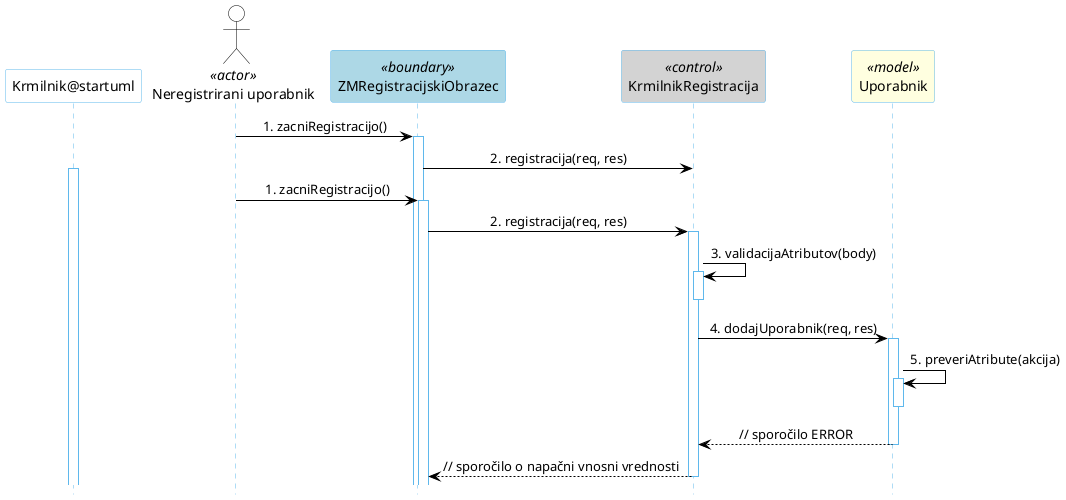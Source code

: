 @startuml
hide footbox

skinparam backgroundcolor transparent
skinparam defaultTextAlignment center
skinparam actorBorderColor black
skinparam actorBackgroundColor white
skinparam arrowColor black  
skinparam sequenceLifeLineBorderColor #5FB8EC
skinparam sequenceParticipantBorderColor #5FB8EC
skinparam sequenceParticipantBackgroundColor white

actor "Neregistrirani uporabnik" as Neregistriran <<actor>>
participant "ZMRegistracijskiObrazec" as Obrazec <<boundary>> #lightBlue
participant "KrmilnikRegistracija" as Krmilnik <<control>> #lightGray

Neregistriran -> Obrazec: 1. zacniRegistracijo()
activate Obrazec
Obrazec -> Krmilnik: 2. registracija(req, res)
activate Krmilnik@startuml
hide footbox

skinparam backgroundcolor transparent
skinparam defaultTextAlignment center
skinparam actorBorderColor black
skinparam actorBackgroundColor white
skinparam arrowColor black  
skinparam sequenceLifeLineBorderColor #5FB8EC
skinparam sequenceParticipantBorderColor #5FB8EC
skinparam sequenceParticipantBackgroundColor white

actor "Neregistrirani uporabnik" as Neregistriran <<actor>>
participant "ZMRegistracijskiObrazec" as Obrazec <<view>> #lightBlue
participant "KrmilnikRegistracija" as Krmilnik <<controller>> #lightGray
participant Uporabnik <<model>> #lightYellow

Neregistriran -> Obrazec: 1. zacniRegistracijo()
activate Obrazec
Obrazec -> Krmilnik: 2. registracija(req, res)
activate Krmilnik
Krmilnik -> Krmilnik: 3. validacijaAtributov(body)
activate Krmilnik
deactivate Krmilnik
Krmilnik -> Uporabnik: 4. dodajUporabnik(req, res)
activate Uporabnik
Uporabnik -> Uporabnik: 5. preveriAtribute(akcija)
activate Uporabnik
deactivate Uporabnik
Krmilnik <-- Uporabnik: // sporočilo ERROR
deactivate Uporabnik
Obrazec <-- Krmilnik: // sporočilo o napačni vnosni vrednosti
deactivate Krmilnik
@enduml
Krmilnik -> Krmilnik: 3. validacijaAtributov(body)
activate Krmilnik
deactivate Krmilnik
Obrazec <-- Krmilnik: // sporočilo o napačni vnosni vrednosti
deactivate Krmilnik
@enduml